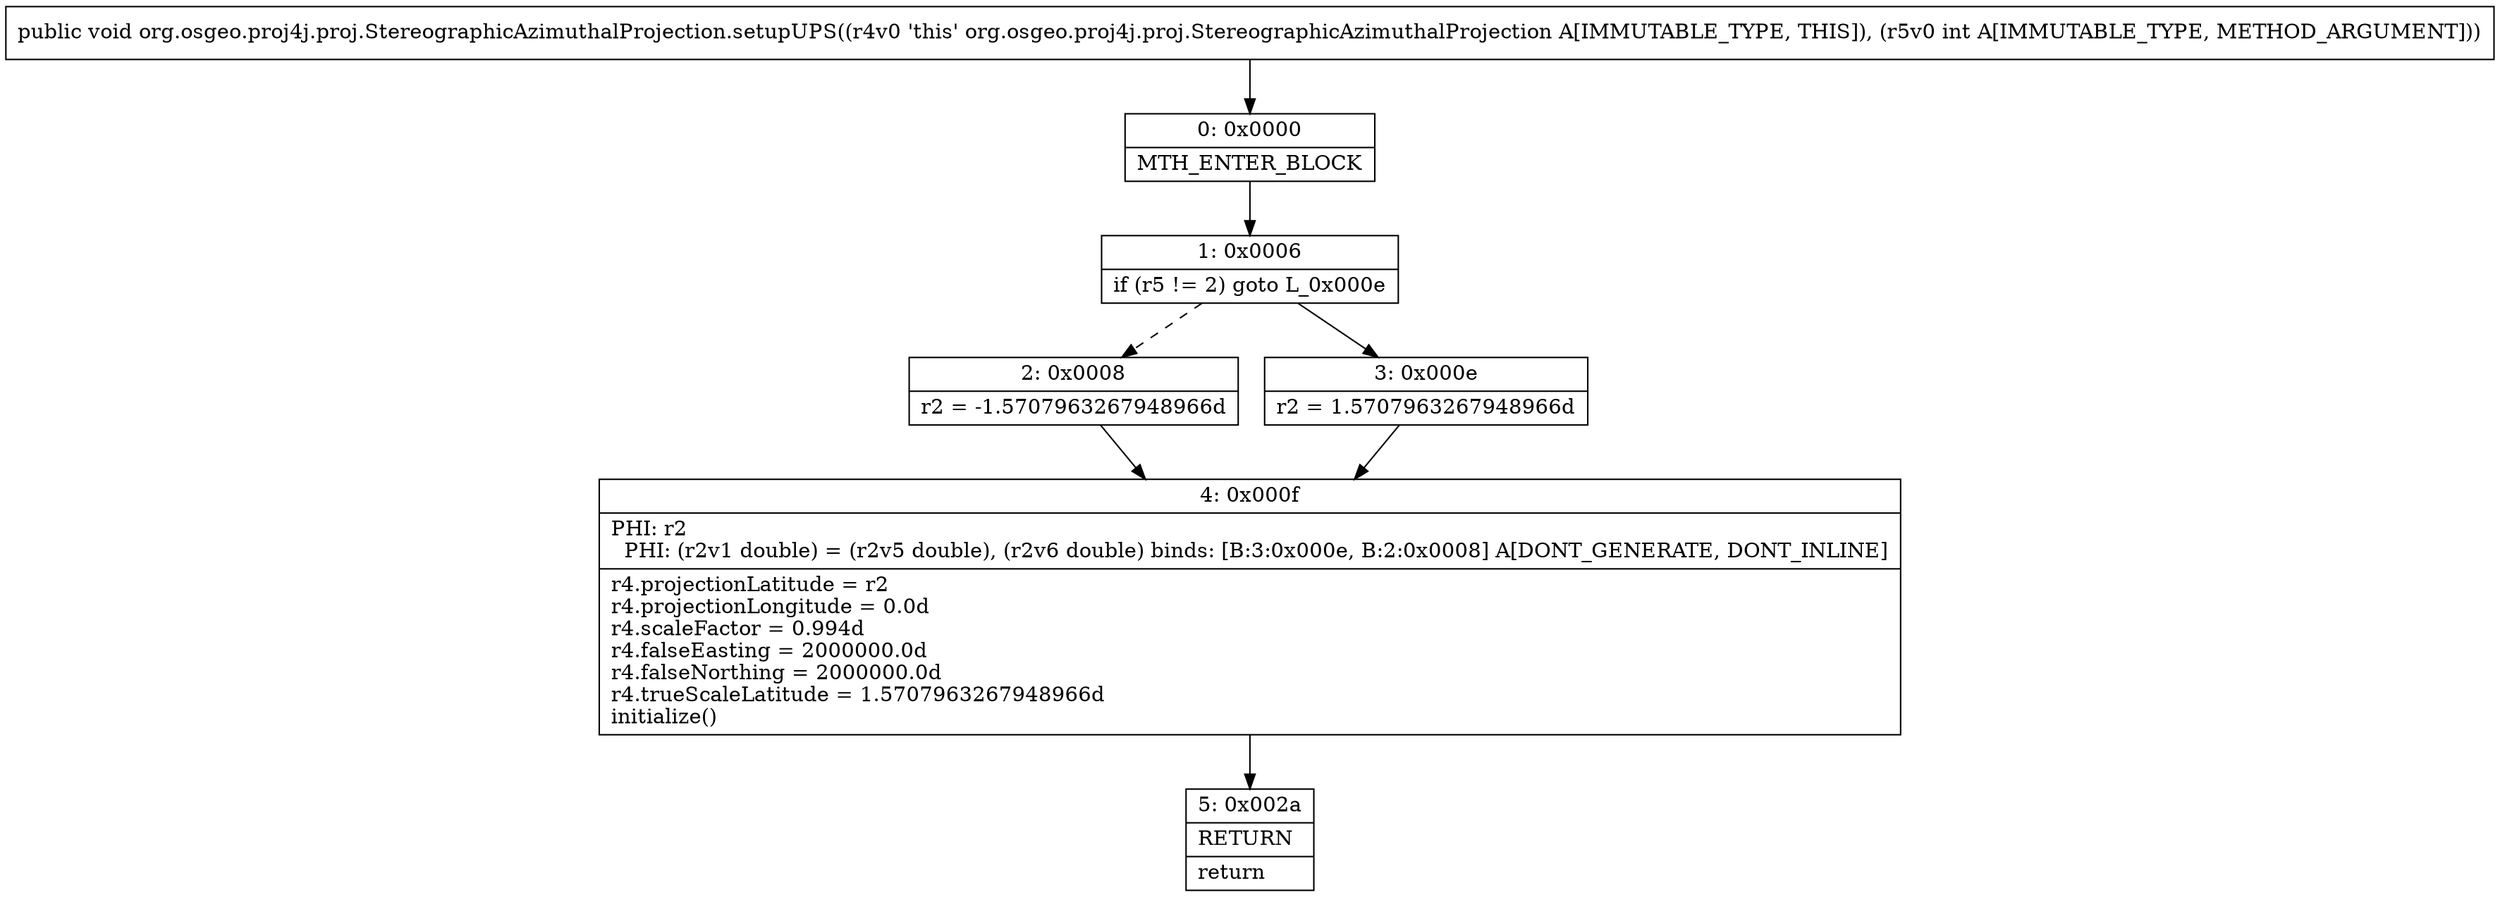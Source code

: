 digraph "CFG fororg.osgeo.proj4j.proj.StereographicAzimuthalProjection.setupUPS(I)V" {
Node_0 [shape=record,label="{0\:\ 0x0000|MTH_ENTER_BLOCK\l}"];
Node_1 [shape=record,label="{1\:\ 0x0006|if (r5 != 2) goto L_0x000e\l}"];
Node_2 [shape=record,label="{2\:\ 0x0008|r2 = \-1.5707963267948966d\l}"];
Node_3 [shape=record,label="{3\:\ 0x000e|r2 = 1.5707963267948966d\l}"];
Node_4 [shape=record,label="{4\:\ 0x000f|PHI: r2 \l  PHI: (r2v1 double) = (r2v5 double), (r2v6 double) binds: [B:3:0x000e, B:2:0x0008] A[DONT_GENERATE, DONT_INLINE]\l|r4.projectionLatitude = r2\lr4.projectionLongitude = 0.0d\lr4.scaleFactor = 0.994d\lr4.falseEasting = 2000000.0d\lr4.falseNorthing = 2000000.0d\lr4.trueScaleLatitude = 1.5707963267948966d\linitialize()\l}"];
Node_5 [shape=record,label="{5\:\ 0x002a|RETURN\l|return\l}"];
MethodNode[shape=record,label="{public void org.osgeo.proj4j.proj.StereographicAzimuthalProjection.setupUPS((r4v0 'this' org.osgeo.proj4j.proj.StereographicAzimuthalProjection A[IMMUTABLE_TYPE, THIS]), (r5v0 int A[IMMUTABLE_TYPE, METHOD_ARGUMENT])) }"];
MethodNode -> Node_0;
Node_0 -> Node_1;
Node_1 -> Node_2[style=dashed];
Node_1 -> Node_3;
Node_2 -> Node_4;
Node_3 -> Node_4;
Node_4 -> Node_5;
}

